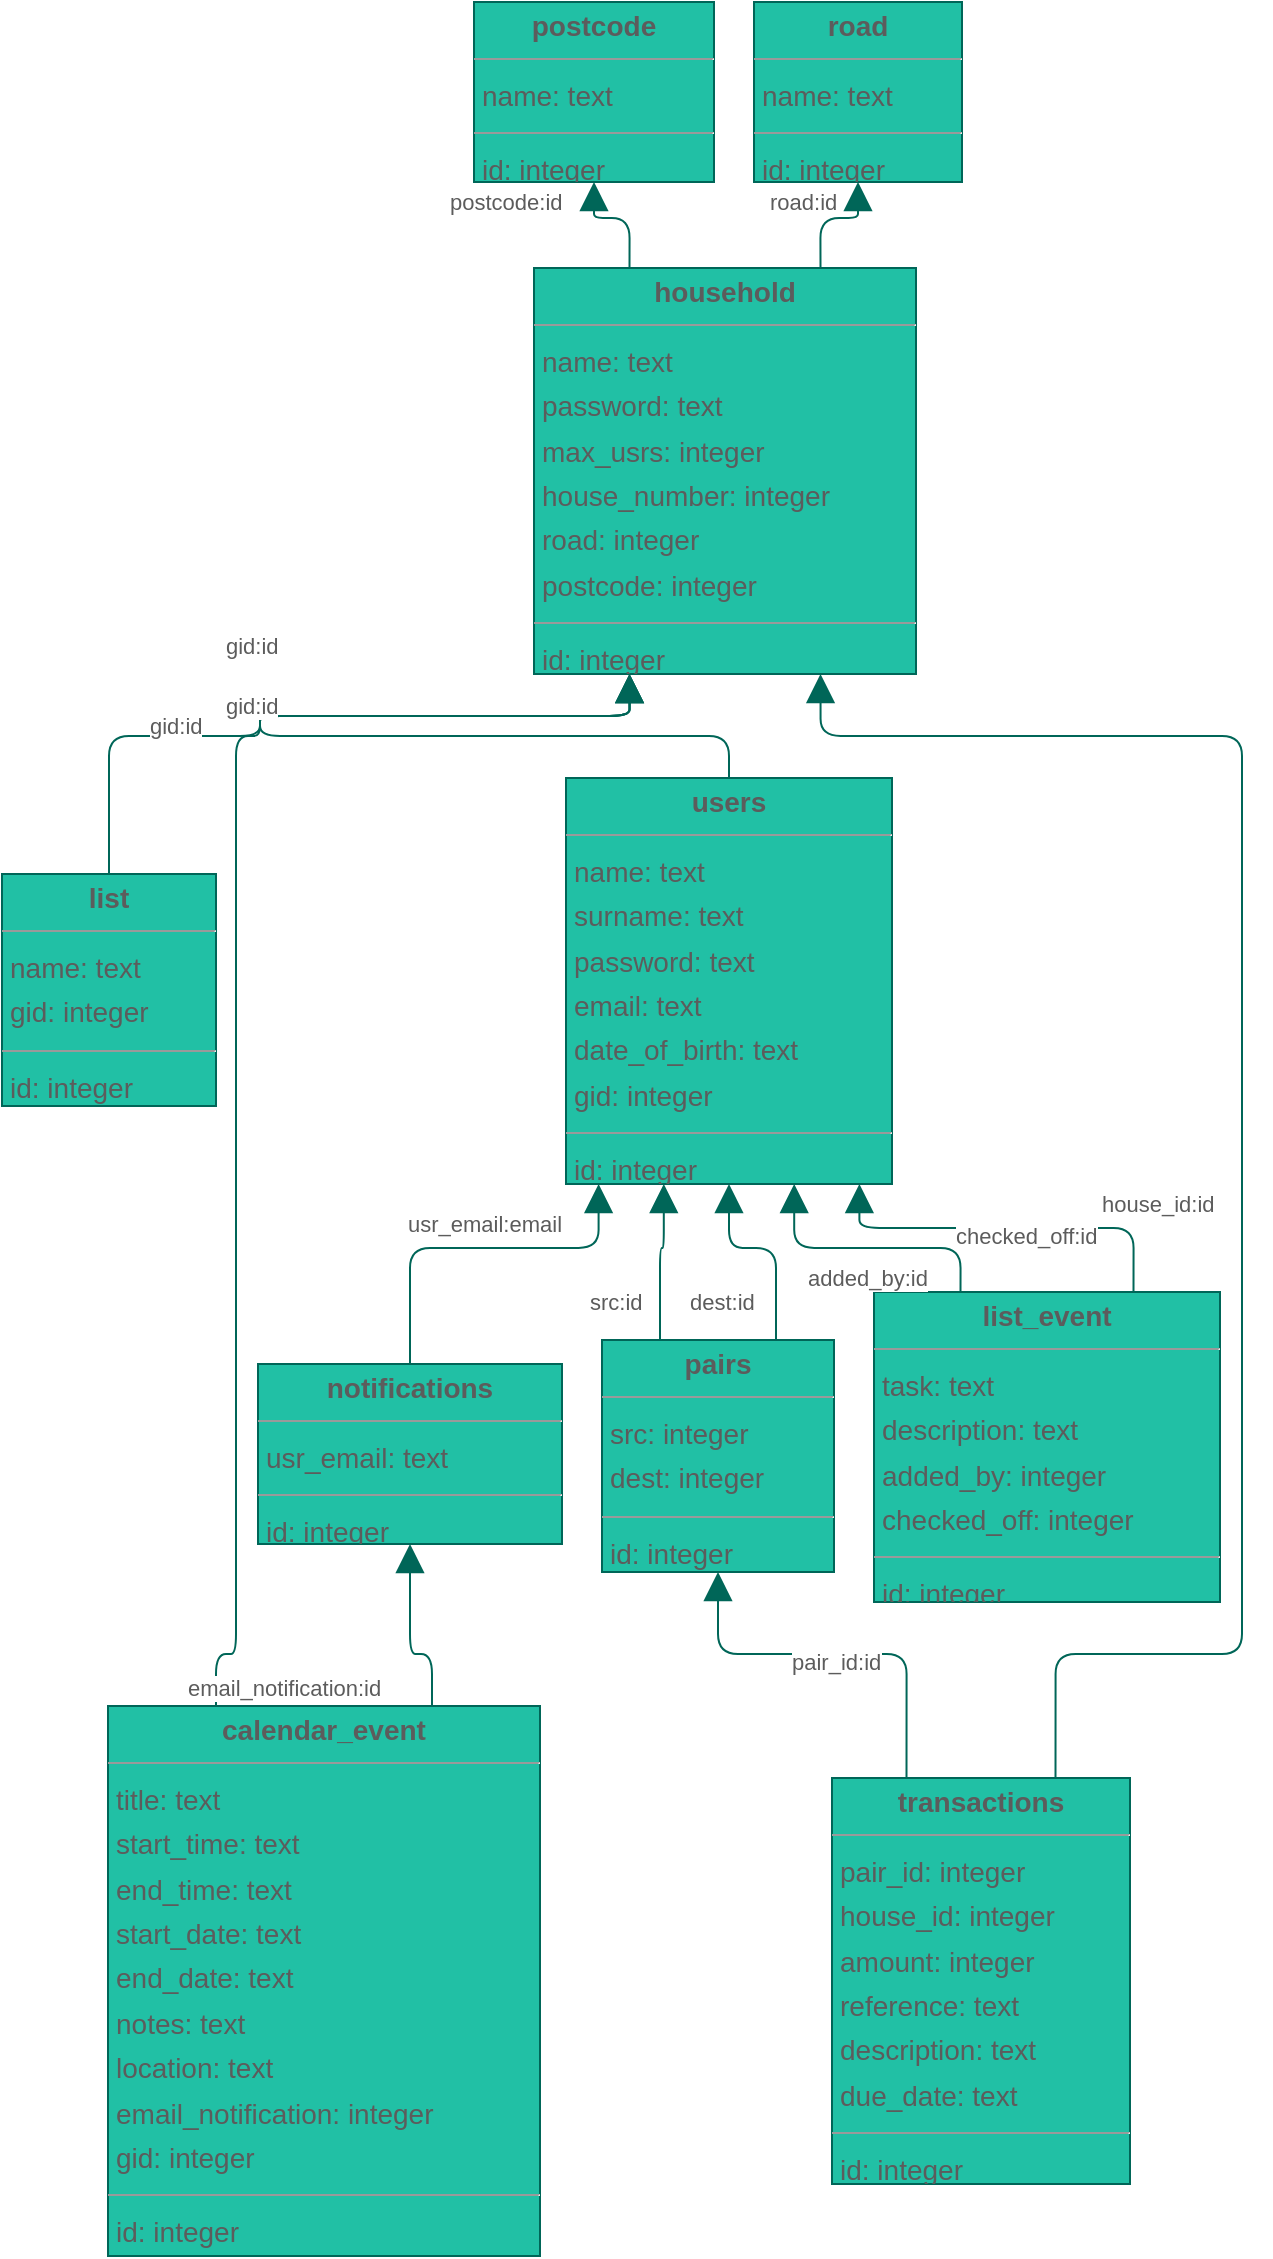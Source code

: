 <mxfile version="20.5.3" type="embed"><diagram id="aBWBXhsfsFhqMMRN7G75" name="Page-1"><mxGraphModel dx="1326" dy="1123" grid="1" gridSize="10" guides="1" tooltips="1" connect="1" arrows="1" fold="1" page="0" pageScale="1" pageWidth="827" pageHeight="1169" math="0" shadow="0"><root><mxCell id="0"/><mxCell id="1" parent="0"/><mxCell id="node6" value="&lt;p style=&quot;margin:0px;margin-top:4px;text-align:center;&quot;&gt;&lt;b&gt;calendar_event&lt;/b&gt;&lt;/p&gt;&lt;hr size=&quot;1&quot;/&gt;&lt;p style=&quot;margin:0 0 0 4px;line-height:1.6;&quot;&gt; title: text&lt;br/&gt; start_time: text&lt;br/&gt; end_time: text&lt;br/&gt; start_date: text&lt;br/&gt; end_date: text&lt;br/&gt; notes: text&lt;br/&gt; location: text&lt;br/&gt; email_notification: integer&lt;br/&gt; gid: integer&lt;/p&gt;&lt;hr size=&quot;1&quot;/&gt;&lt;p style=&quot;margin:0 0 0 4px;line-height:1.6;&quot;&gt; id: integer&lt;/p&gt;" style="verticalAlign=top;align=left;overflow=fill;fontSize=14;fontFamily=Helvetica;html=1;rounded=0;shadow=0;comic=0;labelBackgroundColor=none;strokeWidth=1;fillColor=#21C0A5;strokeColor=#006658;fontColor=#5C5C5C;" parent="1" vertex="1"><mxGeometry x="-55" y="714" width="216" height="275" as="geometry"/></mxCell><mxCell id="node0" value="&lt;p style=&quot;margin:0px;margin-top:4px;text-align:center;&quot;&gt;&lt;b&gt;household&lt;/b&gt;&lt;/p&gt;&lt;hr size=&quot;1&quot;/&gt;&lt;p style=&quot;margin:0 0 0 4px;line-height:1.6;&quot;&gt; name: text&lt;br/&gt; password: text&lt;br/&gt; max_usrs: integer&lt;br/&gt; house_number: integer&lt;br/&gt; road: integer&lt;br/&gt; postcode: integer&lt;/p&gt;&lt;hr size=&quot;1&quot;/&gt;&lt;p style=&quot;margin:0 0 0 4px;line-height:1.6;&quot;&gt; id: integer&lt;/p&gt;" style="verticalAlign=top;align=left;overflow=fill;fontSize=14;fontFamily=Helvetica;html=1;rounded=0;shadow=0;comic=0;labelBackgroundColor=none;strokeWidth=1;fillColor=#21C0A5;strokeColor=#006658;fontColor=#5C5C5C;" parent="1" vertex="1"><mxGeometry x="158" y="-5" width="191" height="203" as="geometry"/></mxCell><mxCell id="node5" value="&lt;p style=&quot;margin:0px;margin-top:4px;text-align:center;&quot;&gt;&lt;b&gt;list&lt;/b&gt;&lt;/p&gt;&lt;hr size=&quot;1&quot;/&gt;&lt;p style=&quot;margin:0 0 0 4px;line-height:1.6;&quot;&gt; name: text&lt;br/&gt; gid: integer&lt;/p&gt;&lt;hr size=&quot;1&quot;/&gt;&lt;p style=&quot;margin:0 0 0 4px;line-height:1.6;&quot;&gt; id: integer&lt;/p&gt;" style="verticalAlign=top;align=left;overflow=fill;fontSize=14;fontFamily=Helvetica;html=1;rounded=0;shadow=0;comic=0;labelBackgroundColor=none;strokeWidth=1;fillColor=#21C0A5;strokeColor=#006658;fontColor=#5C5C5C;" parent="1" vertex="1"><mxGeometry x="-108" y="298" width="107" height="116" as="geometry"/></mxCell><mxCell id="node7" value="&lt;p style=&quot;margin:0px;margin-top:4px;text-align:center;&quot;&gt;&lt;b&gt;list_event&lt;/b&gt;&lt;/p&gt;&lt;hr size=&quot;1&quot;/&gt;&lt;p style=&quot;margin:0 0 0 4px;line-height:1.6;&quot;&gt; task: text&lt;br/&gt; description: text&lt;br/&gt; added_by: integer&lt;br/&gt; checked_off: integer&lt;/p&gt;&lt;hr size=&quot;1&quot;/&gt;&lt;p style=&quot;margin:0 0 0 4px;line-height:1.6;&quot;&gt; id: integer&lt;/p&gt;" style="verticalAlign=top;align=left;overflow=fill;fontSize=14;fontFamily=Helvetica;html=1;rounded=0;shadow=0;comic=0;labelBackgroundColor=none;strokeWidth=1;fillColor=#21C0A5;strokeColor=#006658;fontColor=#5C5C5C;" parent="1" vertex="1"><mxGeometry x="328" y="507" width="173" height="155" as="geometry"/></mxCell><mxCell id="node2" value="&lt;p style=&quot;margin:0px;margin-top:4px;text-align:center;&quot;&gt;&lt;b&gt;notifications&lt;/b&gt;&lt;/p&gt;&lt;hr size=&quot;1&quot;/&gt;&lt;p style=&quot;margin:0 0 0 4px;line-height:1.6;&quot;&gt; usr_email: text&lt;/p&gt;&lt;hr size=&quot;1&quot;/&gt;&lt;p style=&quot;margin:0 0 0 4px;line-height:1.6;&quot;&gt; id: integer&lt;/p&gt;" style="verticalAlign=top;align=left;overflow=fill;fontSize=14;fontFamily=Helvetica;html=1;rounded=0;shadow=0;comic=0;labelBackgroundColor=none;strokeWidth=1;fillColor=#21C0A5;strokeColor=#006658;fontColor=#5C5C5C;" parent="1" vertex="1"><mxGeometry x="20" y="543" width="152" height="90" as="geometry"/></mxCell><mxCell id="node4" value="&lt;p style=&quot;margin:0px;margin-top:4px;text-align:center;&quot;&gt;&lt;b&gt;pairs&lt;/b&gt;&lt;/p&gt;&lt;hr size=&quot;1&quot;/&gt;&lt;p style=&quot;margin:0 0 0 4px;line-height:1.6;&quot;&gt; src: integer&lt;br/&gt; dest: integer&lt;/p&gt;&lt;hr size=&quot;1&quot;/&gt;&lt;p style=&quot;margin:0 0 0 4px;line-height:1.6;&quot;&gt; id: integer&lt;/p&gt;" style="verticalAlign=top;align=left;overflow=fill;fontSize=14;fontFamily=Helvetica;html=1;rounded=0;shadow=0;comic=0;labelBackgroundColor=none;strokeWidth=1;fillColor=#21C0A5;strokeColor=#006658;fontColor=#5C5C5C;" parent="1" vertex="1"><mxGeometry x="192" y="531" width="116" height="116" as="geometry"/></mxCell><mxCell id="node3" value="&lt;p style=&quot;margin:0px;margin-top:4px;text-align:center;&quot;&gt;&lt;b&gt;postcode&lt;/b&gt;&lt;/p&gt;&lt;hr size=&quot;1&quot;/&gt;&lt;p style=&quot;margin:0 0 0 4px;line-height:1.6;&quot;&gt; name: text&lt;/p&gt;&lt;hr size=&quot;1&quot;/&gt;&lt;p style=&quot;margin:0 0 0 4px;line-height:1.6;&quot;&gt; id: integer&lt;/p&gt;" style="verticalAlign=top;align=left;overflow=fill;fontSize=14;fontFamily=Helvetica;html=1;rounded=0;shadow=0;comic=0;labelBackgroundColor=none;strokeWidth=1;fillColor=#21C0A5;strokeColor=#006658;fontColor=#5C5C5C;" parent="1" vertex="1"><mxGeometry x="128" y="-138" width="120" height="90" as="geometry"/></mxCell><mxCell id="node1" value="&lt;p style=&quot;margin:0px;margin-top:4px;text-align:center;&quot;&gt;&lt;b&gt;road&lt;/b&gt;&lt;/p&gt;&lt;hr size=&quot;1&quot;/&gt;&lt;p style=&quot;margin:0 0 0 4px;line-height:1.6;&quot;&gt; name: text&lt;/p&gt;&lt;hr size=&quot;1&quot;/&gt;&lt;p style=&quot;margin:0 0 0 4px;line-height:1.6;&quot;&gt; id: integer&lt;/p&gt;" style="verticalAlign=top;align=left;overflow=fill;fontSize=14;fontFamily=Helvetica;html=1;rounded=0;shadow=0;comic=0;labelBackgroundColor=none;strokeWidth=1;fillColor=#21C0A5;strokeColor=#006658;fontColor=#5C5C5C;" parent="1" vertex="1"><mxGeometry x="268" y="-138" width="104" height="90" as="geometry"/></mxCell><mxCell id="node9" value="&lt;p style=&quot;margin:0px;margin-top:4px;text-align:center;&quot;&gt;&lt;b&gt;transactions&lt;/b&gt;&lt;/p&gt;&lt;hr size=&quot;1&quot;/&gt;&lt;p style=&quot;margin:0 0 0 4px;line-height:1.6;&quot;&gt; pair_id: integer&lt;br/&gt; house_id: integer&lt;br/&gt; amount: integer&lt;br/&gt; reference: text&lt;br/&gt; description: text&lt;br/&gt; due_date: text&lt;/p&gt;&lt;hr size=&quot;1&quot;/&gt;&lt;p style=&quot;margin:0 0 0 4px;line-height:1.6;&quot;&gt; id: integer&lt;/p&gt;" style="verticalAlign=top;align=left;overflow=fill;fontSize=14;fontFamily=Helvetica;html=1;rounded=0;shadow=0;comic=0;labelBackgroundColor=none;strokeWidth=1;fillColor=#21C0A5;strokeColor=#006658;fontColor=#5C5C5C;" parent="1" vertex="1"><mxGeometry x="307" y="750" width="149" height="203" as="geometry"/></mxCell><mxCell id="node8" value="&lt;p style=&quot;margin:0px;margin-top:4px;text-align:center;&quot;&gt;&lt;b&gt;users&lt;/b&gt;&lt;/p&gt;&lt;hr size=&quot;1&quot;/&gt;&lt;p style=&quot;margin:0 0 0 4px;line-height:1.6;&quot;&gt; name: text&lt;br/&gt; surname: text&lt;br/&gt; password: text&lt;br/&gt; email: text&lt;br/&gt; date_of_birth: text&lt;br/&gt; gid: integer&lt;/p&gt;&lt;hr size=&quot;1&quot;/&gt;&lt;p style=&quot;margin:0 0 0 4px;line-height:1.6;&quot;&gt; id: integer&lt;/p&gt;" style="verticalAlign=top;align=left;overflow=fill;fontSize=14;fontFamily=Helvetica;html=1;rounded=0;shadow=0;comic=0;labelBackgroundColor=none;strokeWidth=1;fillColor=#21C0A5;strokeColor=#006658;fontColor=#5C5C5C;" parent="1" vertex="1"><mxGeometry x="174" y="250" width="163" height="203" as="geometry"/></mxCell><mxCell id="edge11" value="" style="html=1;rounded=1;edgeStyle=orthogonalEdgeStyle;dashed=0;startArrow=none;endArrow=block;endSize=12;strokeColor=#006658;exitX=0.250;exitY=0.000;exitDx=0;exitDy=0;entryX=0.250;entryY=1.000;entryDx=0;entryDy=0;fontColor=#5C5C5C;" parent="1" source="node6" target="node0" edge="1"><mxGeometry width="50" height="50" relative="1" as="geometry"><Array as="points"><mxPoint x="-1" y="688"/><mxPoint x="9" y="688"/><mxPoint x="9" y="229"/><mxPoint x="21" y="229"/><mxPoint x="21" y="219"/><mxPoint x="206" y="219"/></Array></mxGeometry></mxCell><mxCell id="label68" value="gid:id" style="edgeLabel;resizable=0;html=1;align=left;verticalAlign=top;strokeColor=#006658;fontColor=#5C5C5C;" parent="edge11" vertex="1" connectable="0"><mxGeometry x="2" y="171" as="geometry"/></mxCell><mxCell id="edge8" value="" style="html=1;rounded=1;edgeStyle=orthogonalEdgeStyle;dashed=0;startArrow=none;endArrow=block;endSize=12;strokeColor=#006658;exitX=0.750;exitY=0.000;exitDx=0;exitDy=0;entryX=0.500;entryY=1.000;entryDx=0;entryDy=0;fontColor=#5C5C5C;" parent="1" source="node6" target="node2" edge="1"><mxGeometry width="50" height="50" relative="1" as="geometry"><Array as="points"><mxPoint x="107" y="688"/><mxPoint x="96" y="688"/></Array></mxGeometry></mxCell><mxCell id="label50" value="email_notification:id" style="edgeLabel;resizable=0;html=1;align=left;verticalAlign=top;strokeColor=#006658;fontColor=#5C5C5C;" parent="edge8" vertex="1" connectable="0"><mxGeometry x="-17" y="692" as="geometry"/></mxCell><mxCell id="edge9" value="" style="html=1;rounded=1;edgeStyle=orthogonalEdgeStyle;dashed=0;startArrow=none;endArrow=block;endSize=12;strokeColor=#006658;exitX=0.250;exitY=0.000;exitDx=0;exitDy=0;entryX=0.500;entryY=1.001;entryDx=0;entryDy=0;fontColor=#5C5C5C;" parent="1" source="node0" target="node3" edge="1"><mxGeometry width="50" height="50" relative="1" as="geometry"><Array as="points"><mxPoint x="206" y="-30"/><mxPoint x="188" y="-30"/></Array></mxGeometry></mxCell><mxCell id="label56" value="postcode:id" style="edgeLabel;resizable=0;html=1;align=left;verticalAlign=top;strokeColor=#006658;fontColor=#5C5C5C;" parent="edge9" vertex="1" connectable="0"><mxGeometry x="114" y="-51" as="geometry"/></mxCell><mxCell id="edge4" value="" style="html=1;rounded=1;edgeStyle=orthogonalEdgeStyle;dashed=0;startArrow=none;endArrow=block;endSize=12;strokeColor=#006658;exitX=0.750;exitY=0.000;exitDx=0;exitDy=0;entryX=0.500;entryY=1.001;entryDx=0;entryDy=0;fontColor=#5C5C5C;" parent="1" source="node0" target="node1" edge="1"><mxGeometry width="50" height="50" relative="1" as="geometry"><Array as="points"><mxPoint x="302" y="-30"/><mxPoint x="320" y="-30"/></Array></mxGeometry></mxCell><mxCell id="label26" value="road:id" style="edgeLabel;resizable=0;html=1;align=left;verticalAlign=top;strokeColor=#006658;fontColor=#5C5C5C;" parent="edge4" vertex="1" connectable="0"><mxGeometry x="274" y="-51" as="geometry"/></mxCell><mxCell id="edge0" value="" style="html=1;rounded=1;edgeStyle=orthogonalEdgeStyle;dashed=0;startArrow=none;endArrow=block;endSize=12;strokeColor=#006658;exitX=0.500;exitY=0.000;exitDx=0;exitDy=0;entryX=0.250;entryY=1.000;entryDx=0;entryDy=0;fontColor=#5C5C5C;" parent="1" source="node5" target="node0" edge="1"><mxGeometry width="50" height="50" relative="1" as="geometry"><Array as="points"><mxPoint x="-54" y="229"/><mxPoint x="21" y="229"/><mxPoint x="21" y="219"/><mxPoint x="206" y="219"/></Array></mxGeometry></mxCell><mxCell id="label2" value="gid:id" style="edgeLabel;resizable=0;html=1;align=left;verticalAlign=top;strokeColor=#006658;fontColor=#5C5C5C;" parent="edge0" vertex="1" connectable="0"><mxGeometry x="-36" y="211" as="geometry"/></mxCell><mxCell id="edge1" value="" style="html=1;rounded=1;edgeStyle=orthogonalEdgeStyle;dashed=0;startArrow=none;endArrow=block;endSize=12;strokeColor=#006658;exitX=0.250;exitY=0.000;exitDx=0;exitDy=0;entryX=0.700;entryY=1.000;entryDx=0;entryDy=0;fontColor=#5C5C5C;" parent="1" source="node7" target="node8" edge="1"><mxGeometry width="50" height="50" relative="1" as="geometry"><Array as="points"><mxPoint x="371" y="485"/><mxPoint x="288" y="485"/></Array></mxGeometry></mxCell><mxCell id="label8" value="added_by:id" style="edgeLabel;resizable=0;html=1;align=left;verticalAlign=top;strokeColor=#006658;fontColor=#5C5C5C;" parent="edge1" vertex="1" connectable="0"><mxGeometry x="293" y="487" as="geometry"/></mxCell><mxCell id="edge2" value="" style="html=1;rounded=1;edgeStyle=orthogonalEdgeStyle;dashed=0;startArrow=none;endArrow=block;endSize=12;strokeColor=#006658;exitX=0.750;exitY=0.000;exitDx=0;exitDy=0;entryX=0.900;entryY=1.000;entryDx=0;entryDy=0;fontColor=#5C5C5C;" parent="1" source="node7" target="node8" edge="1"><mxGeometry width="50" height="50" relative="1" as="geometry"><Array as="points"><mxPoint x="458" y="475"/><mxPoint x="320" y="475"/></Array></mxGeometry></mxCell><mxCell id="label14" value="checked_off:id" style="edgeLabel;resizable=0;html=1;align=left;verticalAlign=top;strokeColor=#006658;fontColor=#5C5C5C;" parent="edge2" vertex="1" connectable="0"><mxGeometry x="367" y="466" as="geometry"/></mxCell><mxCell id="edge5" value="" style="html=1;rounded=1;edgeStyle=orthogonalEdgeStyle;dashed=0;startArrow=none;endArrow=block;endSize=12;strokeColor=#006658;exitX=0.500;exitY=0.000;exitDx=0;exitDy=0;entryX=0.100;entryY=1.000;entryDx=0;entryDy=0;fontColor=#5C5C5C;" parent="1" source="node2" target="node8" edge="1"><mxGeometry width="50" height="50" relative="1" as="geometry"><Array as="points"><mxPoint x="96" y="485"/><mxPoint x="190" y="485"/></Array></mxGeometry></mxCell><mxCell id="label32" value="usr_email:email" style="edgeLabel;resizable=0;html=1;align=left;verticalAlign=top;strokeColor=#006658;fontColor=#5C5C5C;" parent="edge5" vertex="1" connectable="0"><mxGeometry x="93" y="460" as="geometry"/></mxCell><mxCell id="edge7" value="" style="html=1;rounded=1;edgeStyle=orthogonalEdgeStyle;dashed=0;startArrow=none;endArrow=block;endSize=12;strokeColor=#006658;exitX=0.250;exitY=0.000;exitDx=0;exitDy=0;entryX=0.300;entryY=1.000;entryDx=0;entryDy=0;fontColor=#5C5C5C;" parent="1" source="node4" target="node8" edge="1"><mxGeometry width="50" height="50" relative="1" as="geometry"><Array as="points"><mxPoint x="221" y="485"/><mxPoint x="222" y="485"/></Array></mxGeometry></mxCell><mxCell id="label44" value="src:id" style="edgeLabel;resizable=0;html=1;align=left;verticalAlign=top;strokeColor=#006658;fontColor=#5C5C5C;" parent="edge7" vertex="1" connectable="0"><mxGeometry x="184" y="499" as="geometry"/></mxCell><mxCell id="edge10" value="" style="html=1;rounded=1;edgeStyle=orthogonalEdgeStyle;dashed=0;startArrow=none;endArrow=block;endSize=12;strokeColor=#006658;exitX=0.750;exitY=0.000;exitDx=0;exitDy=0;entryX=0.500;entryY=1.000;entryDx=0;entryDy=0;fontColor=#5C5C5C;" parent="1" source="node4" target="node8" edge="1"><mxGeometry width="50" height="50" relative="1" as="geometry"><Array as="points"><mxPoint x="279" y="485"/><mxPoint x="255" y="485"/></Array></mxGeometry></mxCell><mxCell id="label62" value="dest:id" style="edgeLabel;resizable=0;html=1;align=left;verticalAlign=top;strokeColor=#006658;fontColor=#5C5C5C;" parent="edge10" vertex="1" connectable="0"><mxGeometry x="234" y="499" as="geometry"/></mxCell><mxCell id="edge3" value="" style="html=1;rounded=1;edgeStyle=orthogonalEdgeStyle;dashed=0;startArrow=none;endArrow=block;endSize=12;strokeColor=#006658;exitX=0.750;exitY=0.000;exitDx=0;exitDy=0;entryX=0.750;entryY=1.000;entryDx=0;entryDy=0;fontColor=#5C5C5C;" parent="1" source="node9" target="node0" edge="1"><mxGeometry width="50" height="50" relative="1" as="geometry"><Array as="points"><mxPoint x="418" y="688"/><mxPoint x="512" y="688"/><mxPoint x="512" y="229"/><mxPoint x="302" y="229"/></Array></mxGeometry></mxCell><mxCell id="label20" value="house_id:id" style="edgeLabel;resizable=0;html=1;align=left;verticalAlign=top;strokeColor=#006658;fontColor=#5C5C5C;" parent="edge3" vertex="1" connectable="0"><mxGeometry x="440" y="450" as="geometry"/></mxCell><mxCell id="edge6" value="" style="html=1;rounded=1;edgeStyle=orthogonalEdgeStyle;dashed=0;startArrow=none;endArrow=block;endSize=12;strokeColor=#006658;exitX=0.250;exitY=0.000;exitDx=0;exitDy=0;entryX=0.500;entryY=1.000;entryDx=0;entryDy=0;fontColor=#5C5C5C;" parent="1" source="node9" target="node4" edge="1"><mxGeometry width="50" height="50" relative="1" as="geometry"><Array as="points"><mxPoint x="344" y="688"/><mxPoint x="250" y="688"/></Array></mxGeometry></mxCell><mxCell id="label38" value="pair_id:id" style="edgeLabel;resizable=0;html=1;align=left;verticalAlign=top;strokeColor=#006658;fontColor=#5C5C5C;" parent="edge6" vertex="1" connectable="0"><mxGeometry x="285" y="679" as="geometry"/></mxCell><mxCell id="edge12" value="" style="html=1;rounded=1;edgeStyle=orthogonalEdgeStyle;dashed=0;startArrow=none;endArrow=block;endSize=12;strokeColor=#006658;exitX=0.500;exitY=0.000;exitDx=0;exitDy=0;entryX=0.250;entryY=1.000;entryDx=0;entryDy=0;fontColor=#5C5C5C;" parent="1" source="node8" target="node0" edge="1"><mxGeometry width="50" height="50" relative="1" as="geometry"><Array as="points"><mxPoint x="255" y="229"/><mxPoint x="21" y="229"/><mxPoint x="21" y="219"/><mxPoint x="206" y="219"/></Array></mxGeometry></mxCell><mxCell id="label74" value="gid:id" style="edgeLabel;resizable=0;html=1;align=left;verticalAlign=top;strokeColor=#006658;fontColor=#5C5C5C;" parent="edge12" vertex="1" connectable="0"><mxGeometry x="2" y="201" as="geometry"/></mxCell></root></mxGraphModel></diagram></mxfile>